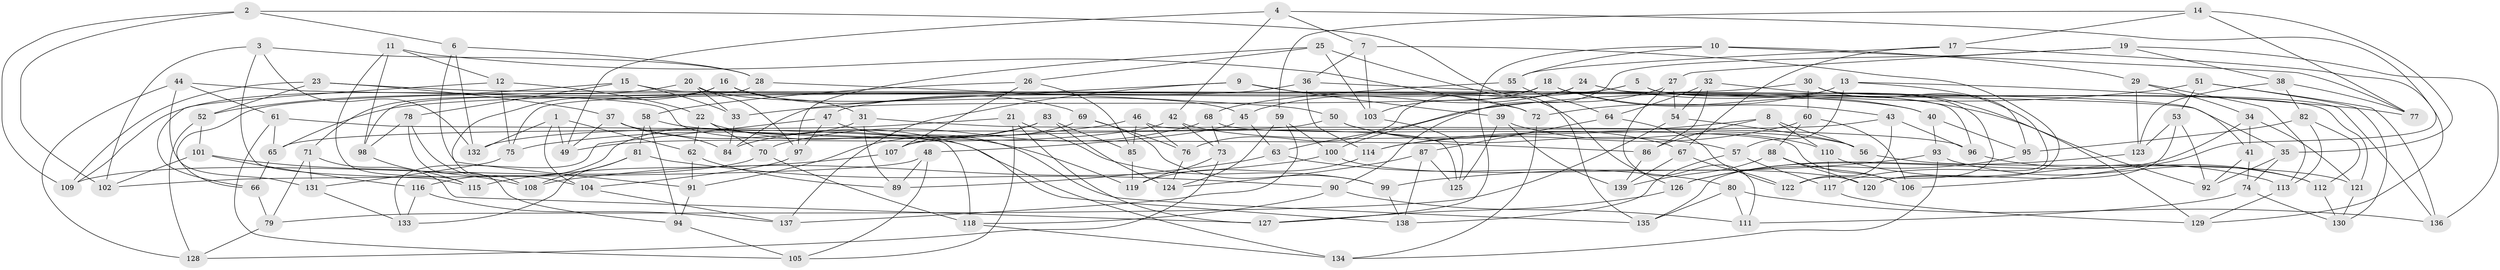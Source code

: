 // coarse degree distribution, {5: 0.11363636363636363, 9: 0.18181818181818182, 3: 0.022727272727272728, 8: 0.11363636363636363, 6: 0.1590909090909091, 11: 0.06818181818181818, 10: 0.09090909090909091, 7: 0.11363636363636363, 4: 0.13636363636363635}
// Generated by graph-tools (version 1.1) at 2025/53/03/04/25 22:53:50]
// undirected, 139 vertices, 278 edges
graph export_dot {
  node [color=gray90,style=filled];
  1;
  2;
  3;
  4;
  5;
  6;
  7;
  8;
  9;
  10;
  11;
  12;
  13;
  14;
  15;
  16;
  17;
  18;
  19;
  20;
  21;
  22;
  23;
  24;
  25;
  26;
  27;
  28;
  29;
  30;
  31;
  32;
  33;
  34;
  35;
  36;
  37;
  38;
  39;
  40;
  41;
  42;
  43;
  44;
  45;
  46;
  47;
  48;
  49;
  50;
  51;
  52;
  53;
  54;
  55;
  56;
  57;
  58;
  59;
  60;
  61;
  62;
  63;
  64;
  65;
  66;
  67;
  68;
  69;
  70;
  71;
  72;
  73;
  74;
  75;
  76;
  77;
  78;
  79;
  80;
  81;
  82;
  83;
  84;
  85;
  86;
  87;
  88;
  89;
  90;
  91;
  92;
  93;
  94;
  95;
  96;
  97;
  98;
  99;
  100;
  101;
  102;
  103;
  104;
  105;
  106;
  107;
  108;
  109;
  110;
  111;
  112;
  113;
  114;
  115;
  116;
  117;
  118;
  119;
  120;
  121;
  122;
  123;
  124;
  125;
  126;
  127;
  128;
  129;
  130;
  131;
  132;
  133;
  134;
  135;
  136;
  137;
  138;
  139;
  1 -- 62;
  1 -- 49;
  1 -- 132;
  1 -- 104;
  2 -- 135;
  2 -- 109;
  2 -- 6;
  2 -- 102;
  3 -- 115;
  3 -- 132;
  3 -- 28;
  3 -- 102;
  4 -- 42;
  4 -- 49;
  4 -- 106;
  4 -- 7;
  5 -- 33;
  5 -- 121;
  5 -- 122;
  5 -- 66;
  6 -- 91;
  6 -- 28;
  6 -- 132;
  7 -- 103;
  7 -- 36;
  7 -- 120;
  8 -- 114;
  8 -- 110;
  8 -- 86;
  8 -- 56;
  9 -- 84;
  9 -- 39;
  9 -- 72;
  9 -- 137;
  10 -- 55;
  10 -- 29;
  10 -- 77;
  10 -- 127;
  11 -- 98;
  11 -- 12;
  11 -- 115;
  11 -- 72;
  12 -- 75;
  12 -- 22;
  12 -- 66;
  13 -- 77;
  13 -- 57;
  13 -- 95;
  13 -- 72;
  14 -- 59;
  14 -- 77;
  14 -- 35;
  14 -- 17;
  15 -- 33;
  15 -- 78;
  15 -- 41;
  15 -- 52;
  16 -- 31;
  16 -- 108;
  16 -- 71;
  16 -- 69;
  17 -- 55;
  17 -- 129;
  17 -- 67;
  18 -- 43;
  18 -- 75;
  18 -- 40;
  18 -- 103;
  19 -- 38;
  19 -- 27;
  19 -- 90;
  19 -- 136;
  20 -- 109;
  20 -- 97;
  20 -- 33;
  20 -- 45;
  21 -- 132;
  21 -- 99;
  21 -- 105;
  21 -- 127;
  22 -- 119;
  22 -- 62;
  22 -- 70;
  23 -- 35;
  23 -- 109;
  23 -- 37;
  23 -- 52;
  24 -- 92;
  24 -- 76;
  24 -- 45;
  24 -- 96;
  25 -- 97;
  25 -- 26;
  25 -- 103;
  25 -- 126;
  26 -- 85;
  26 -- 58;
  26 -- 107;
  27 -- 54;
  27 -- 100;
  27 -- 111;
  28 -- 50;
  28 -- 98;
  29 -- 113;
  29 -- 34;
  29 -- 123;
  30 -- 60;
  30 -- 117;
  30 -- 65;
  30 -- 136;
  31 -- 116;
  31 -- 96;
  31 -- 89;
  32 -- 86;
  32 -- 54;
  32 -- 64;
  32 -- 129;
  33 -- 84;
  34 -- 41;
  34 -- 121;
  34 -- 135;
  35 -- 92;
  35 -- 74;
  36 -- 114;
  36 -- 47;
  36 -- 40;
  37 -- 138;
  37 -- 84;
  37 -- 49;
  38 -- 82;
  38 -- 77;
  38 -- 123;
  39 -- 110;
  39 -- 125;
  39 -- 139;
  40 -- 93;
  40 -- 95;
  41 -- 92;
  41 -- 74;
  42 -- 56;
  42 -- 49;
  42 -- 73;
  43 -- 96;
  43 -- 122;
  43 -- 107;
  44 -- 61;
  44 -- 131;
  44 -- 134;
  44 -- 128;
  45 -- 63;
  45 -- 48;
  46 -- 76;
  46 -- 75;
  46 -- 85;
  46 -- 125;
  47 -- 97;
  47 -- 135;
  47 -- 133;
  48 -- 89;
  48 -- 102;
  48 -- 105;
  50 -- 65;
  50 -- 67;
  50 -- 57;
  51 -- 130;
  51 -- 63;
  51 -- 53;
  51 -- 136;
  52 -- 128;
  52 -- 101;
  53 -- 120;
  53 -- 92;
  53 -- 123;
  54 -- 79;
  54 -- 56;
  55 -- 64;
  55 -- 68;
  56 -- 121;
  57 -- 138;
  57 -- 117;
  58 -- 94;
  58 -- 81;
  58 -- 86;
  59 -- 137;
  59 -- 100;
  59 -- 124;
  60 -- 106;
  60 -- 114;
  60 -- 88;
  61 -- 118;
  61 -- 65;
  61 -- 105;
  62 -- 89;
  62 -- 91;
  63 -- 89;
  63 -- 80;
  64 -- 122;
  64 -- 87;
  65 -- 66;
  66 -- 79;
  67 -- 139;
  67 -- 122;
  68 -- 106;
  68 -- 73;
  68 -- 70;
  69 -- 99;
  69 -- 76;
  69 -- 107;
  70 -- 118;
  70 -- 109;
  71 -- 127;
  71 -- 79;
  71 -- 131;
  72 -- 134;
  73 -- 119;
  73 -- 128;
  74 -- 111;
  74 -- 130;
  75 -- 131;
  76 -- 124;
  78 -- 94;
  78 -- 104;
  78 -- 98;
  79 -- 128;
  80 -- 135;
  80 -- 136;
  80 -- 111;
  81 -- 90;
  81 -- 133;
  81 -- 108;
  82 -- 95;
  82 -- 113;
  82 -- 112;
  83 -- 91;
  83 -- 84;
  83 -- 85;
  83 -- 124;
  85 -- 119;
  86 -- 139;
  87 -- 124;
  87 -- 138;
  87 -- 125;
  88 -- 139;
  88 -- 120;
  88 -- 106;
  90 -- 118;
  90 -- 111;
  91 -- 94;
  93 -- 112;
  93 -- 134;
  93 -- 99;
  94 -- 105;
  95 -- 126;
  96 -- 112;
  97 -- 104;
  98 -- 115;
  99 -- 138;
  100 -- 108;
  100 -- 120;
  101 -- 102;
  101 -- 108;
  101 -- 116;
  103 -- 125;
  104 -- 137;
  107 -- 115;
  110 -- 117;
  110 -- 113;
  112 -- 130;
  113 -- 129;
  114 -- 119;
  116 -- 137;
  116 -- 133;
  117 -- 129;
  118 -- 134;
  121 -- 130;
  123 -- 126;
  126 -- 127;
  131 -- 133;
}
